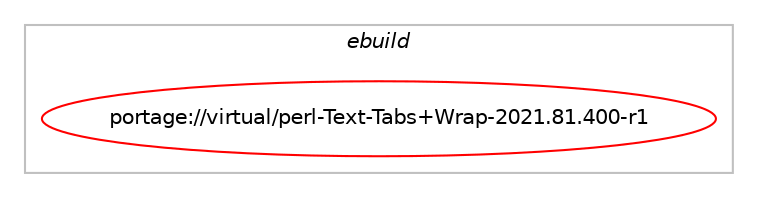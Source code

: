 digraph prolog {

# *************
# Graph options
# *************

newrank=true;
concentrate=true;
compound=true;
graph [rankdir=LR,fontname=Helvetica,fontsize=10,ranksep=1.5];#, ranksep=2.5, nodesep=0.2];
edge  [arrowhead=vee];
node  [fontname=Helvetica,fontsize=10];

# **********
# The ebuild
# **********

subgraph cluster_leftcol {
color=gray;
label=<<i>ebuild</i>>;
id [label="portage://virtual/perl-Text-Tabs+Wrap-2021.81.400-r1", color=red, width=4, href="../virtual/perl-Text-Tabs+Wrap-2021.81.400-r1.svg"];
}

# ****************
# The dependencies
# ****************

subgraph cluster_midcol {
color=gray;
label=<<i>dependencies</i>>;
subgraph cluster_compile {
fillcolor="#eeeeee";
style=filled;
label=<<i>compile</i>>;
}
subgraph cluster_compileandrun {
fillcolor="#eeeeee";
style=filled;
label=<<i>compile and run</i>>;
}
subgraph cluster_run {
fillcolor="#eeeeee";
style=filled;
label=<<i>run</i>>;
# *** BEGIN UNKNOWN DEPENDENCY TYPE (TODO) ***
# id -> equal(any_of_group([package_dependency(portage://virtual/perl-Text-Tabs+Wrap-2021.81.400-r1,run,no,dev-lang,perl,equal,[5.38*,,,5.38*],[],[]),package_dependency(portage://virtual/perl-Text-Tabs+Wrap-2021.81.400-r1,run,no,dev-lang,perl,equal,[5.36*,,,5.36*],[],[]),package_dependency(portage://virtual/perl-Text-Tabs+Wrap-2021.81.400-r1,run,no,perl-core,Text-Tabs+Wrap,tilde,[2021.81.400,,,2021.81.400],[],[])]))
# *** END UNKNOWN DEPENDENCY TYPE (TODO) ***

# *** BEGIN UNKNOWN DEPENDENCY TYPE (TODO) ***
# id -> equal(package_dependency(portage://virtual/perl-Text-Tabs+Wrap-2021.81.400-r1,run,no,dev-lang,perl,none,[,,],any_same_slot,[]))
# *** END UNKNOWN DEPENDENCY TYPE (TODO) ***

# *** BEGIN UNKNOWN DEPENDENCY TYPE (TODO) ***
# id -> equal(package_dependency(portage://virtual/perl-Text-Tabs+Wrap-2021.81.400-r1,run,weak,perl-core,Text-Tabs+Wrap,greater,[2021.81.400,,-r999,2021.81.400-r999],[],[]))
# *** END UNKNOWN DEPENDENCY TYPE (TODO) ***

# *** BEGIN UNKNOWN DEPENDENCY TYPE (TODO) ***
# id -> equal(package_dependency(portage://virtual/perl-Text-Tabs+Wrap-2021.81.400-r1,run,weak,perl-core,Text-Tabs+Wrap,smaller,[2021.81.400,,,2021.81.400],[],[]))
# *** END UNKNOWN DEPENDENCY TYPE (TODO) ***

}
}

# **************
# The candidates
# **************

subgraph cluster_choices {
rank=same;
color=gray;
label=<<i>candidates</i>>;

}

}
